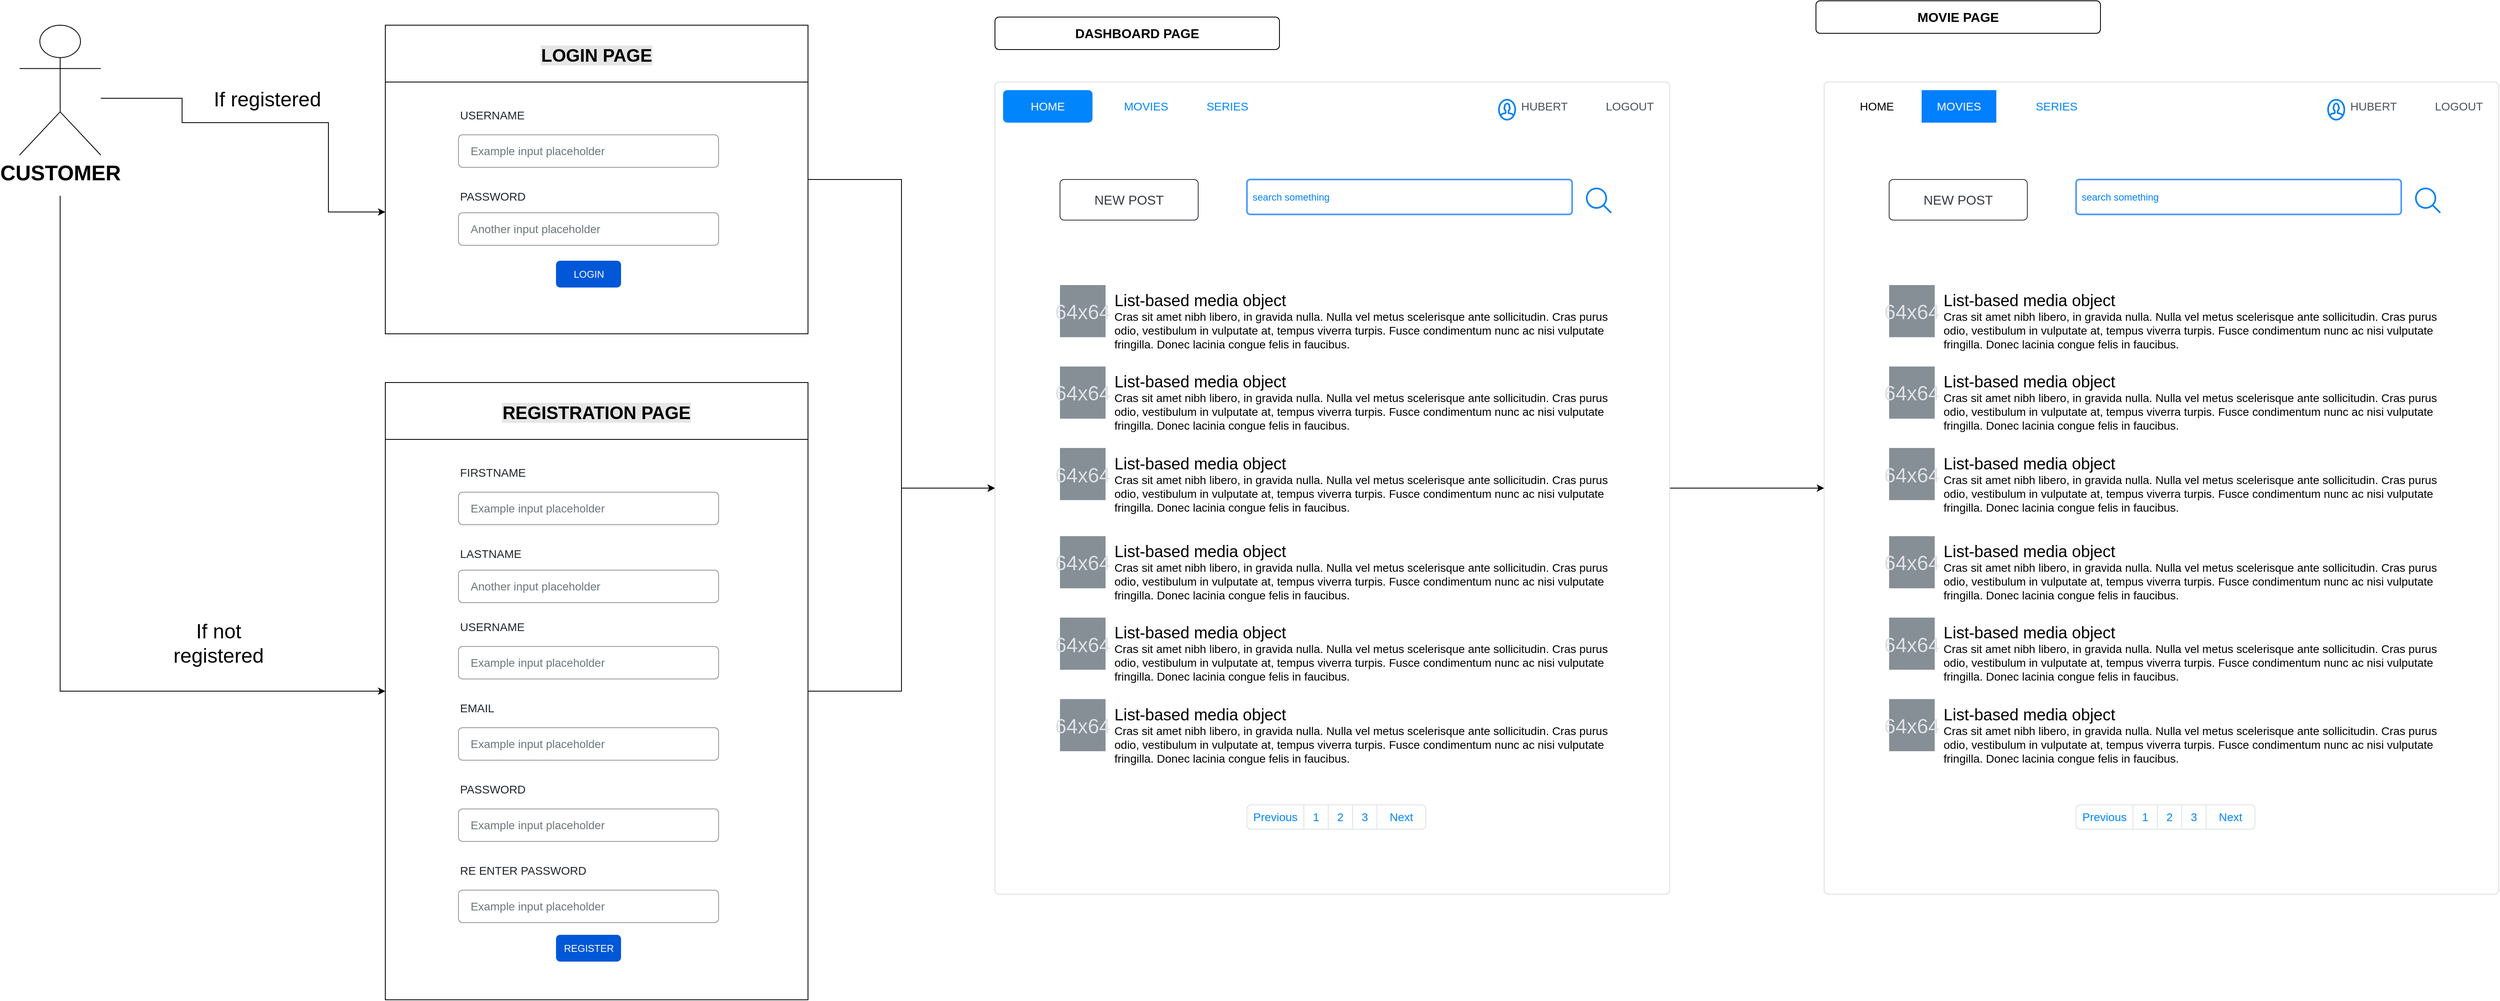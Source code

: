 <mxfile version="14.6.11" type="github">
  <diagram id="TFVVUKBu-hhXwRltEdNP" name="flow">
    <mxGraphModel dx="4063" dy="2177" grid="1" gridSize="10" guides="0" tooltips="1" connect="1" arrows="1" fold="1" page="1" pageScale="1" pageWidth="5000" pageHeight="3000" math="0" shadow="0">
      <root>
        <mxCell id="0" />
        <mxCell id="1" parent="0" />
        <mxCell id="IsKmeeJijTPSRjMwdKZ4-13" style="edgeStyle=orthogonalEdgeStyle;rounded=0;orthogonalLoop=1;jettySize=auto;html=1;fontSize=25;" edge="1" parent="1" source="IsKmeeJijTPSRjMwdKZ4-1">
          <mxGeometry relative="1" as="geometry">
            <mxPoint x="610" y="290" as="targetPoint" />
            <Array as="points">
              <mxPoint x="360" y="150" />
              <mxPoint x="360" y="180" />
              <mxPoint x="540" y="180" />
              <mxPoint x="540" y="290" />
            </Array>
          </mxGeometry>
        </mxCell>
        <mxCell id="IsKmeeJijTPSRjMwdKZ4-22" style="edgeStyle=orthogonalEdgeStyle;rounded=0;orthogonalLoop=1;jettySize=auto;html=1;entryX=0;entryY=0.5;entryDx=0;entryDy=0;fontSize=25;" edge="1" parent="1" target="IsKmeeJijTPSRjMwdKZ4-14">
          <mxGeometry relative="1" as="geometry">
            <mxPoint x="210" y="270" as="sourcePoint" />
            <Array as="points">
              <mxPoint x="210" y="880" />
            </Array>
          </mxGeometry>
        </mxCell>
        <mxCell id="IsKmeeJijTPSRjMwdKZ4-1" value="&lt;font style=&quot;font-size: 26px&quot;&gt;CUSTOMER&lt;/font&gt;" style="shape=umlActor;verticalLabelPosition=bottom;verticalAlign=top;html=1;outlineConnect=0;fontStyle=1" vertex="1" parent="1">
          <mxGeometry x="160" y="60" width="100" height="160" as="geometry" />
        </mxCell>
        <mxCell id="IsKmeeJijTPSRjMwdKZ4-71" style="edgeStyle=orthogonalEdgeStyle;rounded=0;orthogonalLoop=1;jettySize=auto;html=1;fontSize=25;fontColor=#007FFF;" edge="1" parent="1" source="IsKmeeJijTPSRjMwdKZ4-4" target="IsKmeeJijTPSRjMwdKZ4-46">
          <mxGeometry relative="1" as="geometry" />
        </mxCell>
        <mxCell id="IsKmeeJijTPSRjMwdKZ4-4" value="LOGIN PAGE" style="swimlane;fontSize=22;startSize=70;labelBackgroundColor=#E6E6E6;" vertex="1" parent="1">
          <mxGeometry x="610" y="60" width="520" height="380" as="geometry" />
        </mxCell>
        <mxCell id="IsKmeeJijTPSRjMwdKZ4-27" value="Example input placeholder" style="html=1;shadow=0;dashed=0;shape=mxgraph.bootstrap.rrect;rSize=5;fillColor=none;strokeColor=#999999;align=left;spacing=15;fontSize=14;fontColor=#6C767D;labelBackgroundColor=none;" vertex="1" parent="IsKmeeJijTPSRjMwdKZ4-4">
          <mxGeometry width="320" height="40" relative="1" as="geometry">
            <mxPoint x="90" y="135" as="offset" />
          </mxGeometry>
        </mxCell>
        <mxCell id="IsKmeeJijTPSRjMwdKZ4-29" value="Another input placeholder" style="html=1;shadow=0;dashed=0;shape=mxgraph.bootstrap.rrect;rSize=5;fillColor=none;strokeColor=#999999;align=left;spacing=15;fontSize=14;fontColor=#6C767D;labelBackgroundColor=none;" vertex="1" parent="IsKmeeJijTPSRjMwdKZ4-4">
          <mxGeometry width="320" height="40" relative="1" as="geometry">
            <mxPoint x="90" y="231" as="offset" />
          </mxGeometry>
        </mxCell>
        <mxCell id="IsKmeeJijTPSRjMwdKZ4-26" value="USERNAME" style="fillColor=none;strokeColor=none;align=left;fontSize=14;fontColor=#212529;labelBackgroundColor=none;" vertex="1" parent="IsKmeeJijTPSRjMwdKZ4-4">
          <mxGeometry x="90" y="90" width="260" height="40" as="geometry" />
        </mxCell>
        <mxCell id="IsKmeeJijTPSRjMwdKZ4-28" value="PASSWORD" style="fillColor=none;strokeColor=none;align=left;fontSize=14;fontColor=#212529;labelBackgroundColor=none;" vertex="1" parent="IsKmeeJijTPSRjMwdKZ4-4">
          <mxGeometry width="260" height="40" relative="1" as="geometry">
            <mxPoint x="90" y="190" as="offset" />
          </mxGeometry>
        </mxCell>
        <mxCell id="IsKmeeJijTPSRjMwdKZ4-30" value="LOGIN" style="rounded=1;fillColor=#0057D8;align=center;strokeColor=none;html=1;fontColor=#ffffff;fontSize=12;labelBackgroundColor=none;" vertex="1" parent="IsKmeeJijTPSRjMwdKZ4-4">
          <mxGeometry x="210" y="290" width="80" height="33" as="geometry" />
        </mxCell>
        <mxCell id="IsKmeeJijTPSRjMwdKZ4-72" style="edgeStyle=orthogonalEdgeStyle;rounded=0;orthogonalLoop=1;jettySize=auto;html=1;fontSize=25;fontColor=#007FFF;" edge="1" parent="1" source="IsKmeeJijTPSRjMwdKZ4-14" target="IsKmeeJijTPSRjMwdKZ4-46">
          <mxGeometry relative="1" as="geometry" />
        </mxCell>
        <mxCell id="IsKmeeJijTPSRjMwdKZ4-14" value="REGISTRATION PAGE" style="swimlane;fontSize=22;startSize=70;labelBackgroundColor=#E6E6E6;" vertex="1" parent="1">
          <mxGeometry x="610" y="500" width="520" height="760" as="geometry" />
        </mxCell>
        <mxCell id="IsKmeeJijTPSRjMwdKZ4-32" value="Example input placeholder" style="html=1;shadow=0;dashed=0;shape=mxgraph.bootstrap.rrect;rSize=5;fillColor=none;strokeColor=#999999;align=left;spacing=15;fontSize=14;fontColor=#6C767D;labelBackgroundColor=none;" vertex="1" parent="IsKmeeJijTPSRjMwdKZ4-14">
          <mxGeometry x="90" y="135" width="320" height="40" as="geometry" />
        </mxCell>
        <mxCell id="IsKmeeJijTPSRjMwdKZ4-33" value="Another input placeholder" style="html=1;shadow=0;dashed=0;shape=mxgraph.bootstrap.rrect;rSize=5;fillColor=none;strokeColor=#999999;align=left;spacing=15;fontSize=14;fontColor=#6C767D;labelBackgroundColor=none;" vertex="1" parent="IsKmeeJijTPSRjMwdKZ4-14">
          <mxGeometry x="90" y="231" width="320" height="40" as="geometry" />
        </mxCell>
        <mxCell id="IsKmeeJijTPSRjMwdKZ4-34" value="FIRSTNAME" style="fillColor=none;strokeColor=none;align=left;fontSize=14;fontColor=#212529;labelBackgroundColor=none;" vertex="1" parent="IsKmeeJijTPSRjMwdKZ4-14">
          <mxGeometry x="90" y="90" width="260" height="40" as="geometry" />
        </mxCell>
        <mxCell id="IsKmeeJijTPSRjMwdKZ4-35" value="LASTNAME" style="fillColor=none;strokeColor=none;align=left;fontSize=14;fontColor=#212529;labelBackgroundColor=none;" vertex="1" parent="IsKmeeJijTPSRjMwdKZ4-14">
          <mxGeometry x="90" y="190" width="260" height="40" as="geometry" />
        </mxCell>
        <mxCell id="IsKmeeJijTPSRjMwdKZ4-36" value="Example input placeholder" style="html=1;shadow=0;dashed=0;shape=mxgraph.bootstrap.rrect;rSize=5;fillColor=none;strokeColor=#999999;align=left;spacing=15;fontSize=14;fontColor=#6C767D;labelBackgroundColor=none;" vertex="1" parent="IsKmeeJijTPSRjMwdKZ4-14">
          <mxGeometry x="90" y="325" width="320" height="40" as="geometry" />
        </mxCell>
        <mxCell id="IsKmeeJijTPSRjMwdKZ4-37" value="USERNAME" style="fillColor=none;strokeColor=none;align=left;fontSize=14;fontColor=#212529;labelBackgroundColor=none;" vertex="1" parent="IsKmeeJijTPSRjMwdKZ4-14">
          <mxGeometry x="90" y="280" width="260" height="40" as="geometry" />
        </mxCell>
        <mxCell id="IsKmeeJijTPSRjMwdKZ4-38" value="Example input placeholder" style="html=1;shadow=0;dashed=0;shape=mxgraph.bootstrap.rrect;rSize=5;fillColor=none;strokeColor=#999999;align=left;spacing=15;fontSize=14;fontColor=#6C767D;labelBackgroundColor=none;" vertex="1" parent="IsKmeeJijTPSRjMwdKZ4-14">
          <mxGeometry x="90" y="425" width="320" height="40" as="geometry" />
        </mxCell>
        <mxCell id="IsKmeeJijTPSRjMwdKZ4-39" value="EMAIL" style="fillColor=none;strokeColor=none;align=left;fontSize=14;fontColor=#212529;labelBackgroundColor=none;" vertex="1" parent="IsKmeeJijTPSRjMwdKZ4-14">
          <mxGeometry x="90" y="380" width="260" height="40" as="geometry" />
        </mxCell>
        <mxCell id="IsKmeeJijTPSRjMwdKZ4-40" value="Example input placeholder" style="html=1;shadow=0;dashed=0;shape=mxgraph.bootstrap.rrect;rSize=5;fillColor=none;strokeColor=#999999;align=left;spacing=15;fontSize=14;fontColor=#6C767D;labelBackgroundColor=none;" vertex="1" parent="IsKmeeJijTPSRjMwdKZ4-14">
          <mxGeometry x="90" y="525" width="320" height="40" as="geometry" />
        </mxCell>
        <mxCell id="IsKmeeJijTPSRjMwdKZ4-41" value="PASSWORD" style="fillColor=none;strokeColor=none;align=left;fontSize=14;fontColor=#212529;labelBackgroundColor=none;" vertex="1" parent="IsKmeeJijTPSRjMwdKZ4-14">
          <mxGeometry x="90" y="480" width="260" height="40" as="geometry" />
        </mxCell>
        <mxCell id="IsKmeeJijTPSRjMwdKZ4-42" value="Example input placeholder" style="html=1;shadow=0;dashed=0;shape=mxgraph.bootstrap.rrect;rSize=5;fillColor=none;strokeColor=#999999;align=left;spacing=15;fontSize=14;fontColor=#6C767D;labelBackgroundColor=none;" vertex="1" parent="IsKmeeJijTPSRjMwdKZ4-14">
          <mxGeometry x="90" y="625" width="320" height="40" as="geometry" />
        </mxCell>
        <mxCell id="IsKmeeJijTPSRjMwdKZ4-43" value="RE ENTER PASSWORD" style="fillColor=none;strokeColor=none;align=left;fontSize=14;fontColor=#212529;labelBackgroundColor=none;" vertex="1" parent="IsKmeeJijTPSRjMwdKZ4-14">
          <mxGeometry x="90" y="580" width="260" height="40" as="geometry" />
        </mxCell>
        <mxCell id="IsKmeeJijTPSRjMwdKZ4-44" value="REGISTER" style="rounded=1;fillColor=#0057D8;align=center;strokeColor=none;html=1;fontColor=#ffffff;fontSize=12;labelBackgroundColor=none;" vertex="1" parent="IsKmeeJijTPSRjMwdKZ4-14">
          <mxGeometry x="210" y="680" width="80" height="33" as="geometry" />
        </mxCell>
        <mxCell id="IsKmeeJijTPSRjMwdKZ4-23" value="If registered" style="text;html=1;strokeColor=none;fillColor=none;align=center;verticalAlign=middle;whiteSpace=wrap;rounded=0;labelBackgroundColor=none;fontSize=25;" vertex="1" parent="1">
          <mxGeometry x="380" y="140" width="170" height="20" as="geometry" />
        </mxCell>
        <mxCell id="IsKmeeJijTPSRjMwdKZ4-25" value="If not registered" style="text;html=1;strokeColor=none;fillColor=none;align=center;verticalAlign=middle;whiteSpace=wrap;rounded=0;labelBackgroundColor=none;fontSize=25;" vertex="1" parent="1">
          <mxGeometry x="320" y="810" width="170" height="20" as="geometry" />
        </mxCell>
        <mxCell id="IsKmeeJijTPSRjMwdKZ4-132" style="edgeStyle=orthogonalEdgeStyle;rounded=0;orthogonalLoop=1;jettySize=auto;html=1;fontSize=25;fontColor=#FFFFFF;" edge="1" parent="1" source="IsKmeeJijTPSRjMwdKZ4-46" target="IsKmeeJijTPSRjMwdKZ4-99">
          <mxGeometry relative="1" as="geometry" />
        </mxCell>
        <mxCell id="IsKmeeJijTPSRjMwdKZ4-46" value="" style="html=1;shadow=0;dashed=0;shape=mxgraph.bootstrap.rrect;rSize=5;strokeColor=#DFDFDF;html=1;whiteSpace=wrap;fillColor=#FFFFFF;fontColor=#000000;labelBackgroundColor=none;fontSize=25;align=center;" vertex="1" parent="1">
          <mxGeometry x="1360" y="130" width="830" height="1000" as="geometry" />
        </mxCell>
        <mxCell id="IsKmeeJijTPSRjMwdKZ4-48" value="HOME" style="html=1;shadow=0;dashed=0;shape=mxgraph.bootstrap.rrect;arcSize=5;strokeColor=none;fillColor=#0085FC;rSize=5;perimeter=none;whiteSpace=wrap;resizeWidth=1;align=center;spacing=20;fontSize=14;fontColor=#ffffff;labelBackgroundColor=none;" vertex="1" parent="IsKmeeJijTPSRjMwdKZ4-46">
          <mxGeometry width="110" height="40" relative="1" as="geometry">
            <mxPoint x="10" y="10" as="offset" />
          </mxGeometry>
        </mxCell>
        <mxCell id="IsKmeeJijTPSRjMwdKZ4-49" value="MOVIES" style="strokeColor=none;fillColor=none;rSize=5;perimeter=none;whiteSpace=wrap;resizeWidth=1;align=center;spacing=20;fontSize=14;fontColor=#0085FC;" vertex="1" parent="IsKmeeJijTPSRjMwdKZ4-46">
          <mxGeometry width="51.875" height="40" relative="1" as="geometry">
            <mxPoint x="160" y="10" as="offset" />
          </mxGeometry>
        </mxCell>
        <mxCell id="IsKmeeJijTPSRjMwdKZ4-50" value="LOGOUT" style="strokeColor=none;fillColor=none;rSize=5;perimeter=none;whiteSpace=wrap;resizeWidth=1;align=center;spacing=20;fontSize=14;fontColor=#0085FC;fontColor=#4B5259;" vertex="1" parent="IsKmeeJijTPSRjMwdKZ4-46">
          <mxGeometry width="62.25" height="40" relative="1" as="geometry">
            <mxPoint x="750" y="10" as="offset" />
          </mxGeometry>
        </mxCell>
        <mxCell id="IsKmeeJijTPSRjMwdKZ4-59" value="HUBERT" style="strokeColor=none;fillColor=none;rSize=5;perimeter=none;whiteSpace=wrap;resizeWidth=1;align=center;spacing=20;fontSize=14;fontColor=#0085FC;fontColor=#4B5259;" vertex="1" parent="IsKmeeJijTPSRjMwdKZ4-46">
          <mxGeometry width="62.25" height="40" relative="1" as="geometry">
            <mxPoint x="645" y="10" as="offset" />
          </mxGeometry>
        </mxCell>
        <mxCell id="IsKmeeJijTPSRjMwdKZ4-60" value="SERIES" style="strokeColor=none;fillColor=none;rSize=5;perimeter=none;whiteSpace=wrap;resizeWidth=1;align=center;spacing=20;fontSize=14;fontColor=#0085FC;" vertex="1" parent="IsKmeeJijTPSRjMwdKZ4-46">
          <mxGeometry width="51.875" height="40" relative="1" as="geometry">
            <mxPoint x="260" y="10" as="offset" />
          </mxGeometry>
        </mxCell>
        <mxCell id="IsKmeeJijTPSRjMwdKZ4-61" value="" style="html=1;verticalLabelPosition=bottom;align=center;labelBackgroundColor=#ffffff;verticalAlign=top;strokeWidth=2;strokeColor=#0080F0;shadow=0;dashed=0;shape=mxgraph.ios7.icons.user;fontSize=25;" vertex="1" parent="IsKmeeJijTPSRjMwdKZ4-46">
          <mxGeometry x="620" y="21.691" width="20" height="24.691" as="geometry" />
        </mxCell>
        <mxCell id="IsKmeeJijTPSRjMwdKZ4-62" value="" style="shape=image;html=1;verticalAlign=top;verticalLabelPosition=bottom;labelBackgroundColor=#ffffff;imageAspect=0;aspect=fixed;image=https://cdn4.iconfinder.com/data/icons/glyphs/24/icons_exit2-128.png;fontSize=25;align=center;fontColor=#007FFF;" vertex="1" parent="IsKmeeJijTPSRjMwdKZ4-46">
          <mxGeometry x="718" y="19.753" width="29" height="29" as="geometry" />
        </mxCell>
        <mxCell id="IsKmeeJijTPSRjMwdKZ4-74" value="search something" style="rounded=1;arcSize=9;align=left;spacingLeft=5;strokeColor=#4C9AFF;html=1;strokeWidth=2;fontSize=12;labelBackgroundColor=none;fontColor=#007FFF;" vertex="1" parent="IsKmeeJijTPSRjMwdKZ4-46">
          <mxGeometry x="310" y="120" width="400" height="43" as="geometry" />
        </mxCell>
        <mxCell id="IsKmeeJijTPSRjMwdKZ4-75" value="" style="html=1;verticalLabelPosition=bottom;align=center;labelBackgroundColor=#ffffff;verticalAlign=top;strokeWidth=2;strokeColor=#0080F0;shadow=0;dashed=0;shape=mxgraph.ios7.icons.looking_glass;fontSize=25;fontColor=#007FFF;" vertex="1" parent="IsKmeeJijTPSRjMwdKZ4-46">
          <mxGeometry x="728" y="131" width="30" height="30" as="geometry" />
        </mxCell>
        <mxCell id="IsKmeeJijTPSRjMwdKZ4-90" value="" style="html=1;shadow=0;dashed=0;shape=mxgraph.bootstrap.rrect;rSize=5;strokeColor=#DEE2E6;html=1;whiteSpace=wrap;fillColor=#ffffff;fontColor=#0085FC;fontSize=14;labelBackgroundColor=none;align=center;" vertex="1" parent="IsKmeeJijTPSRjMwdKZ4-46">
          <mxGeometry x="310" y="890" width="220" height="30" as="geometry" />
        </mxCell>
        <mxCell id="IsKmeeJijTPSRjMwdKZ4-91" value="Previous" style="strokeColor=inherit;fillColor=inherit;gradientColor=inherit;fontColor=inherit;html=1;shadow=0;dashed=0;shape=mxgraph.bootstrap.leftButton;rSize=5;perimeter=none;whiteSpace=wrap;resizeHeight=1;fontSize=14;" vertex="1" parent="IsKmeeJijTPSRjMwdKZ4-90">
          <mxGeometry width="70" height="30" relative="1" as="geometry" />
        </mxCell>
        <mxCell id="IsKmeeJijTPSRjMwdKZ4-92" value="1" style="strokeColor=inherit;fillColor=inherit;gradientColor=inherit;fontColor=inherit;html=1;shadow=0;dashed=0;perimeter=none;whiteSpace=wrap;resizeHeight=1;fontSize=14;" vertex="1" parent="IsKmeeJijTPSRjMwdKZ4-90">
          <mxGeometry width="30" height="30" relative="1" as="geometry">
            <mxPoint x="70" as="offset" />
          </mxGeometry>
        </mxCell>
        <mxCell id="IsKmeeJijTPSRjMwdKZ4-93" value="2" style="strokeColor=inherit;fillColor=inherit;gradientColor=inherit;fontColor=inherit;html=1;shadow=0;dashed=0;perimeter=none;whiteSpace=wrap;resizeHeight=1;fontSize=14;" vertex="1" parent="IsKmeeJijTPSRjMwdKZ4-90">
          <mxGeometry width="30" height="30" relative="1" as="geometry">
            <mxPoint x="100" as="offset" />
          </mxGeometry>
        </mxCell>
        <mxCell id="IsKmeeJijTPSRjMwdKZ4-94" value="3" style="strokeColor=inherit;fillColor=inherit;gradientColor=inherit;fontColor=inherit;html=1;shadow=0;dashed=0;perimeter=none;whiteSpace=wrap;resizeHeight=1;fontSize=14;" vertex="1" parent="IsKmeeJijTPSRjMwdKZ4-90">
          <mxGeometry width="30" height="30" relative="1" as="geometry">
            <mxPoint x="130" as="offset" />
          </mxGeometry>
        </mxCell>
        <mxCell id="IsKmeeJijTPSRjMwdKZ4-95" value="Next" style="strokeColor=inherit;fillColor=inherit;gradientColor=inherit;fontColor=inherit;html=1;shadow=0;dashed=0;shape=mxgraph.bootstrap.rightButton;rSize=5;perimeter=none;whiteSpace=wrap;resizeHeight=1;fontSize=14;" vertex="1" parent="IsKmeeJijTPSRjMwdKZ4-90">
          <mxGeometry x="1" width="60" height="30" relative="1" as="geometry">
            <mxPoint x="-60" as="offset" />
          </mxGeometry>
        </mxCell>
        <mxCell id="IsKmeeJijTPSRjMwdKZ4-96" value="" style="group" vertex="1" connectable="0" parent="IsKmeeJijTPSRjMwdKZ4-46">
          <mxGeometry x="80" y="250" width="700.69" height="600" as="geometry" />
        </mxCell>
        <mxCell id="IsKmeeJijTPSRjMwdKZ4-82" value="" style="group" vertex="1" connectable="0" parent="IsKmeeJijTPSRjMwdKZ4-96">
          <mxGeometry width="700.69" height="290.84" as="geometry" />
        </mxCell>
        <mxCell id="IsKmeeJijTPSRjMwdKZ4-76" value="64x64" style="strokeColor=none;html=1;whiteSpace=wrap;fillColor=#868E96;fontColor=#DEE2E6;labelBackgroundColor=none;fontSize=25;align=center;" vertex="1" parent="IsKmeeJijTPSRjMwdKZ4-82">
          <mxGeometry width="56.055" height="64.185" as="geometry" />
        </mxCell>
        <mxCell id="IsKmeeJijTPSRjMwdKZ4-77" value="&lt;font style=&quot;font-size: 20px&quot;&gt;List-based media object&lt;/font&gt;&lt;br&gt;Cras sit amet nibh libero, in gravida nulla. Nulla vel metus scelerisque ante sollicitudin. Cras purus odio, vestibulum in vulputate at, tempus viverra turpis. Fusce condimentum nunc ac nisi vulputate fringilla. Donec lacinia congue felis in faucibus." style="strokeColor=none;fillColor=none;fontColor=#000000;perimeter=none;whiteSpace=wrap;resizeWidth=1;align=left;spacing=2;fontSize=14;verticalAlign=top;html=1;labelBackgroundColor=none;" vertex="1" parent="IsKmeeJijTPSRjMwdKZ4-82">
          <mxGeometry x="64.814" width="635.876" height="90.261" as="geometry" />
        </mxCell>
        <mxCell id="IsKmeeJijTPSRjMwdKZ4-78" value="64x64" style="strokeColor=none;html=1;whiteSpace=wrap;fillColor=#868E96;fontColor=#DEE2E6;labelBackgroundColor=none;fontSize=25;align=center;" vertex="1" parent="IsKmeeJijTPSRjMwdKZ4-82">
          <mxGeometry y="100.29" width="56.055" height="64.185" as="geometry" />
        </mxCell>
        <mxCell id="IsKmeeJijTPSRjMwdKZ4-79" value="&lt;font style=&quot;font-size: 20px&quot;&gt;List-based media object&lt;/font&gt;&lt;br&gt;Cras sit amet nibh libero, in gravida nulla. Nulla vel metus scelerisque ante sollicitudin. Cras purus odio, vestibulum in vulputate at, tempus viverra turpis. Fusce condimentum nunc ac nisi vulputate fringilla. Donec lacinia congue felis in faucibus." style="strokeColor=none;fillColor=none;fontColor=#000000;perimeter=none;whiteSpace=wrap;resizeWidth=1;align=left;spacing=2;fontSize=14;verticalAlign=top;html=1;labelBackgroundColor=none;" vertex="1" parent="IsKmeeJijTPSRjMwdKZ4-82">
          <mxGeometry x="64.814" y="100.29" width="635.876" height="90.261" as="geometry" />
        </mxCell>
        <mxCell id="IsKmeeJijTPSRjMwdKZ4-80" value="64x64" style="strokeColor=none;html=1;whiteSpace=wrap;fillColor=#868E96;fontColor=#DEE2E6;labelBackgroundColor=none;fontSize=25;align=center;" vertex="1" parent="IsKmeeJijTPSRjMwdKZ4-82">
          <mxGeometry y="200.579" width="56.055" height="64.185" as="geometry" />
        </mxCell>
        <mxCell id="IsKmeeJijTPSRjMwdKZ4-81" value="&lt;font style=&quot;font-size: 20px&quot;&gt;List-based media object&lt;/font&gt;&lt;br&gt;Cras sit amet nibh libero, in gravida nulla. Nulla vel metus scelerisque ante sollicitudin. Cras purus odio, vestibulum in vulputate at, tempus viverra turpis. Fusce condimentum nunc ac nisi vulputate fringilla. Donec lacinia congue felis in faucibus." style="strokeColor=none;fillColor=none;fontColor=#000000;perimeter=none;whiteSpace=wrap;resizeWidth=1;align=left;spacing=2;fontSize=14;verticalAlign=top;html=1;labelBackgroundColor=none;" vertex="1" parent="IsKmeeJijTPSRjMwdKZ4-82">
          <mxGeometry x="64.814" y="200.579" width="635.876" height="90.261" as="geometry" />
        </mxCell>
        <mxCell id="IsKmeeJijTPSRjMwdKZ4-83" value="" style="group" vertex="1" connectable="0" parent="IsKmeeJijTPSRjMwdKZ4-96">
          <mxGeometry y="309.16" width="700.69" height="290.84" as="geometry" />
        </mxCell>
        <mxCell id="IsKmeeJijTPSRjMwdKZ4-84" value="64x64" style="strokeColor=none;html=1;whiteSpace=wrap;fillColor=#868E96;fontColor=#DEE2E6;labelBackgroundColor=none;fontSize=25;align=center;" vertex="1" parent="IsKmeeJijTPSRjMwdKZ4-83">
          <mxGeometry width="56.055" height="64.185" as="geometry" />
        </mxCell>
        <mxCell id="IsKmeeJijTPSRjMwdKZ4-85" value="&lt;font style=&quot;font-size: 20px&quot;&gt;List-based media object&lt;/font&gt;&lt;br&gt;Cras sit amet nibh libero, in gravida nulla. Nulla vel metus scelerisque ante sollicitudin. Cras purus odio, vestibulum in vulputate at, tempus viverra turpis. Fusce condimentum nunc ac nisi vulputate fringilla. Donec lacinia congue felis in faucibus." style="strokeColor=none;fillColor=none;fontColor=#000000;perimeter=none;whiteSpace=wrap;resizeWidth=1;align=left;spacing=2;fontSize=14;verticalAlign=top;html=1;labelBackgroundColor=none;" vertex="1" parent="IsKmeeJijTPSRjMwdKZ4-83">
          <mxGeometry x="64.814" width="635.876" height="90.261" as="geometry" />
        </mxCell>
        <mxCell id="IsKmeeJijTPSRjMwdKZ4-86" value="64x64" style="strokeColor=none;html=1;whiteSpace=wrap;fillColor=#868E96;fontColor=#DEE2E6;labelBackgroundColor=none;fontSize=25;align=center;" vertex="1" parent="IsKmeeJijTPSRjMwdKZ4-83">
          <mxGeometry y="100.29" width="56.055" height="64.185" as="geometry" />
        </mxCell>
        <mxCell id="IsKmeeJijTPSRjMwdKZ4-87" value="&lt;font style=&quot;font-size: 20px&quot;&gt;List-based media object&lt;/font&gt;&lt;br&gt;Cras sit amet nibh libero, in gravida nulla. Nulla vel metus scelerisque ante sollicitudin. Cras purus odio, vestibulum in vulputate at, tempus viverra turpis. Fusce condimentum nunc ac nisi vulputate fringilla. Donec lacinia congue felis in faucibus." style="strokeColor=none;fillColor=none;fontColor=#000000;perimeter=none;whiteSpace=wrap;resizeWidth=1;align=left;spacing=2;fontSize=14;verticalAlign=top;html=1;labelBackgroundColor=none;" vertex="1" parent="IsKmeeJijTPSRjMwdKZ4-83">
          <mxGeometry x="64.814" y="100.29" width="635.876" height="90.261" as="geometry" />
        </mxCell>
        <mxCell id="IsKmeeJijTPSRjMwdKZ4-88" value="64x64" style="strokeColor=none;html=1;whiteSpace=wrap;fillColor=#868E96;fontColor=#DEE2E6;labelBackgroundColor=none;fontSize=25;align=center;" vertex="1" parent="IsKmeeJijTPSRjMwdKZ4-83">
          <mxGeometry y="200.579" width="56.055" height="64.185" as="geometry" />
        </mxCell>
        <mxCell id="IsKmeeJijTPSRjMwdKZ4-89" value="&lt;font style=&quot;font-size: 20px&quot;&gt;List-based media object&lt;/font&gt;&lt;br&gt;Cras sit amet nibh libero, in gravida nulla. Nulla vel metus scelerisque ante sollicitudin. Cras purus odio, vestibulum in vulputate at, tempus viverra turpis. Fusce condimentum nunc ac nisi vulputate fringilla. Donec lacinia congue felis in faucibus." style="strokeColor=none;fillColor=none;fontColor=#000000;perimeter=none;whiteSpace=wrap;resizeWidth=1;align=left;spacing=2;fontSize=14;verticalAlign=top;html=1;labelBackgroundColor=none;" vertex="1" parent="IsKmeeJijTPSRjMwdKZ4-83">
          <mxGeometry x="64.814" y="200.579" width="635.876" height="90.261" as="geometry" />
        </mxCell>
        <mxCell id="IsKmeeJijTPSRjMwdKZ4-97" value="NEW POST" style="html=1;shadow=0;dashed=0;shape=mxgraph.bootstrap.rrect;rSize=5;strokeColor=#343A40;strokeWidth=1;fillColor=none;fontColor=#343A40;whiteSpace=wrap;align=center;verticalAlign=middle;spacingLeft=0;fontStyle=0;fontSize=16;spacing=5;labelBackgroundColor=none;" vertex="1" parent="IsKmeeJijTPSRjMwdKZ4-46">
          <mxGeometry x="80" y="120" width="170" height="50" as="geometry" />
        </mxCell>
        <mxCell id="IsKmeeJijTPSRjMwdKZ4-98" value="&lt;font color=&quot;#000000&quot;&gt;DASHBOARD PAGE&lt;/font&gt;" style="html=1;shadow=0;dashed=0;shape=mxgraph.bootstrap.rrect;rSize=5;strokeWidth=1;fillColor=none;fontColor=#33A64C;whiteSpace=wrap;align=center;verticalAlign=middle;spacingLeft=0;fontStyle=1;fontSize=16;spacing=5;labelBackgroundColor=none;" vertex="1" parent="1">
          <mxGeometry x="1360" y="50" width="350" height="40" as="geometry" />
        </mxCell>
        <mxCell id="IsKmeeJijTPSRjMwdKZ4-99" value="" style="html=1;shadow=0;dashed=0;shape=mxgraph.bootstrap.rrect;rSize=5;strokeColor=#DFDFDF;html=1;whiteSpace=wrap;fillColor=#FFFFFF;fontColor=#000000;labelBackgroundColor=none;fontSize=25;align=center;" vertex="1" parent="1">
          <mxGeometry x="2380" y="130" width="830" height="1000" as="geometry" />
        </mxCell>
        <mxCell id="IsKmeeJijTPSRjMwdKZ4-100" value="HOME" style="html=1;shadow=0;dashed=0;shape=mxgraph.bootstrap.rrect;arcSize=5;strokeColor=none;rSize=5;perimeter=none;whiteSpace=wrap;resizeWidth=1;align=center;spacing=20;fontSize=14;labelBackgroundColor=none;fillColor=#FFFFFF;" vertex="1" parent="IsKmeeJijTPSRjMwdKZ4-99">
          <mxGeometry width="110" height="40" relative="1" as="geometry">
            <mxPoint x="10" y="10" as="offset" />
          </mxGeometry>
        </mxCell>
        <mxCell id="IsKmeeJijTPSRjMwdKZ4-101" value="MOVIES" style="strokeColor=none;rSize=5;perimeter=none;whiteSpace=wrap;resizeWidth=1;align=center;spacing=20;fontSize=14;fillColor=#007FFF;fontColor=#FFFFFF;" vertex="1" parent="IsKmeeJijTPSRjMwdKZ4-99">
          <mxGeometry width="91.88" height="40" relative="1" as="geometry">
            <mxPoint x="120" y="10" as="offset" />
          </mxGeometry>
        </mxCell>
        <mxCell id="IsKmeeJijTPSRjMwdKZ4-102" value="LOGOUT" style="strokeColor=none;fillColor=none;rSize=5;perimeter=none;whiteSpace=wrap;resizeWidth=1;align=center;spacing=20;fontSize=14;fontColor=#0085FC;fontColor=#4B5259;" vertex="1" parent="IsKmeeJijTPSRjMwdKZ4-99">
          <mxGeometry width="62.25" height="40" relative="1" as="geometry">
            <mxPoint x="750" y="10" as="offset" />
          </mxGeometry>
        </mxCell>
        <mxCell id="IsKmeeJijTPSRjMwdKZ4-103" value="HUBERT" style="strokeColor=none;fillColor=none;rSize=5;perimeter=none;whiteSpace=wrap;resizeWidth=1;align=center;spacing=20;fontSize=14;fontColor=#0085FC;fontColor=#4B5259;" vertex="1" parent="IsKmeeJijTPSRjMwdKZ4-99">
          <mxGeometry width="62.25" height="40" relative="1" as="geometry">
            <mxPoint x="645" y="10" as="offset" />
          </mxGeometry>
        </mxCell>
        <mxCell id="IsKmeeJijTPSRjMwdKZ4-104" value="SERIES" style="strokeColor=none;fillColor=none;rSize=5;perimeter=none;whiteSpace=wrap;resizeWidth=1;align=center;spacing=20;fontSize=14;fontColor=#0085FC;" vertex="1" parent="IsKmeeJijTPSRjMwdKZ4-99">
          <mxGeometry width="51.875" height="40" relative="1" as="geometry">
            <mxPoint x="260" y="10" as="offset" />
          </mxGeometry>
        </mxCell>
        <mxCell id="IsKmeeJijTPSRjMwdKZ4-105" value="" style="html=1;verticalLabelPosition=bottom;align=center;labelBackgroundColor=#ffffff;verticalAlign=top;strokeWidth=2;strokeColor=#0080F0;shadow=0;dashed=0;shape=mxgraph.ios7.icons.user;fontSize=25;" vertex="1" parent="IsKmeeJijTPSRjMwdKZ4-99">
          <mxGeometry x="620" y="21.691" width="20" height="24.691" as="geometry" />
        </mxCell>
        <mxCell id="IsKmeeJijTPSRjMwdKZ4-106" value="" style="shape=image;html=1;verticalAlign=top;verticalLabelPosition=bottom;labelBackgroundColor=#ffffff;imageAspect=0;aspect=fixed;image=https://cdn4.iconfinder.com/data/icons/glyphs/24/icons_exit2-128.png;fontSize=25;align=center;fontColor=#007FFF;" vertex="1" parent="IsKmeeJijTPSRjMwdKZ4-99">
          <mxGeometry x="718" y="19.753" width="29" height="29" as="geometry" />
        </mxCell>
        <mxCell id="IsKmeeJijTPSRjMwdKZ4-107" value="search something" style="rounded=1;arcSize=9;align=left;spacingLeft=5;strokeColor=#4C9AFF;html=1;strokeWidth=2;fontSize=12;labelBackgroundColor=none;fontColor=#007FFF;" vertex="1" parent="IsKmeeJijTPSRjMwdKZ4-99">
          <mxGeometry x="310" y="120" width="400" height="43" as="geometry" />
        </mxCell>
        <mxCell id="IsKmeeJijTPSRjMwdKZ4-108" value="" style="html=1;verticalLabelPosition=bottom;align=center;labelBackgroundColor=#ffffff;verticalAlign=top;strokeWidth=2;strokeColor=#0080F0;shadow=0;dashed=0;shape=mxgraph.ios7.icons.looking_glass;fontSize=25;fontColor=#007FFF;" vertex="1" parent="IsKmeeJijTPSRjMwdKZ4-99">
          <mxGeometry x="728" y="131" width="30" height="30" as="geometry" />
        </mxCell>
        <mxCell id="IsKmeeJijTPSRjMwdKZ4-109" value="" style="html=1;shadow=0;dashed=0;shape=mxgraph.bootstrap.rrect;rSize=5;strokeColor=#DEE2E6;html=1;whiteSpace=wrap;fillColor=#ffffff;fontColor=#0085FC;fontSize=14;labelBackgroundColor=none;align=center;" vertex="1" parent="IsKmeeJijTPSRjMwdKZ4-99">
          <mxGeometry x="310" y="890" width="220" height="30" as="geometry" />
        </mxCell>
        <mxCell id="IsKmeeJijTPSRjMwdKZ4-110" value="Previous" style="strokeColor=inherit;fillColor=inherit;gradientColor=inherit;fontColor=inherit;html=1;shadow=0;dashed=0;shape=mxgraph.bootstrap.leftButton;rSize=5;perimeter=none;whiteSpace=wrap;resizeHeight=1;fontSize=14;" vertex="1" parent="IsKmeeJijTPSRjMwdKZ4-109">
          <mxGeometry width="70" height="30" relative="1" as="geometry" />
        </mxCell>
        <mxCell id="IsKmeeJijTPSRjMwdKZ4-111" value="1" style="strokeColor=inherit;fillColor=inherit;gradientColor=inherit;fontColor=inherit;html=1;shadow=0;dashed=0;perimeter=none;whiteSpace=wrap;resizeHeight=1;fontSize=14;" vertex="1" parent="IsKmeeJijTPSRjMwdKZ4-109">
          <mxGeometry width="30" height="30" relative="1" as="geometry">
            <mxPoint x="70" as="offset" />
          </mxGeometry>
        </mxCell>
        <mxCell id="IsKmeeJijTPSRjMwdKZ4-112" value="2" style="strokeColor=inherit;fillColor=inherit;gradientColor=inherit;fontColor=inherit;html=1;shadow=0;dashed=0;perimeter=none;whiteSpace=wrap;resizeHeight=1;fontSize=14;" vertex="1" parent="IsKmeeJijTPSRjMwdKZ4-109">
          <mxGeometry width="30" height="30" relative="1" as="geometry">
            <mxPoint x="100" as="offset" />
          </mxGeometry>
        </mxCell>
        <mxCell id="IsKmeeJijTPSRjMwdKZ4-113" value="3" style="strokeColor=inherit;fillColor=inherit;gradientColor=inherit;fontColor=inherit;html=1;shadow=0;dashed=0;perimeter=none;whiteSpace=wrap;resizeHeight=1;fontSize=14;" vertex="1" parent="IsKmeeJijTPSRjMwdKZ4-109">
          <mxGeometry width="30" height="30" relative="1" as="geometry">
            <mxPoint x="130" as="offset" />
          </mxGeometry>
        </mxCell>
        <mxCell id="IsKmeeJijTPSRjMwdKZ4-114" value="Next" style="strokeColor=inherit;fillColor=inherit;gradientColor=inherit;fontColor=inherit;html=1;shadow=0;dashed=0;shape=mxgraph.bootstrap.rightButton;rSize=5;perimeter=none;whiteSpace=wrap;resizeHeight=1;fontSize=14;" vertex="1" parent="IsKmeeJijTPSRjMwdKZ4-109">
          <mxGeometry x="1" width="60" height="30" relative="1" as="geometry">
            <mxPoint x="-60" as="offset" />
          </mxGeometry>
        </mxCell>
        <mxCell id="IsKmeeJijTPSRjMwdKZ4-115" value="" style="group" vertex="1" connectable="0" parent="IsKmeeJijTPSRjMwdKZ4-99">
          <mxGeometry x="80" y="250" width="700.69" height="600" as="geometry" />
        </mxCell>
        <mxCell id="IsKmeeJijTPSRjMwdKZ4-116" value="" style="group" vertex="1" connectable="0" parent="IsKmeeJijTPSRjMwdKZ4-115">
          <mxGeometry width="700.69" height="290.84" as="geometry" />
        </mxCell>
        <mxCell id="IsKmeeJijTPSRjMwdKZ4-117" value="64x64" style="strokeColor=none;html=1;whiteSpace=wrap;fillColor=#868E96;fontColor=#DEE2E6;labelBackgroundColor=none;fontSize=25;align=center;" vertex="1" parent="IsKmeeJijTPSRjMwdKZ4-116">
          <mxGeometry width="56.055" height="64.185" as="geometry" />
        </mxCell>
        <mxCell id="IsKmeeJijTPSRjMwdKZ4-118" value="&lt;font style=&quot;font-size: 20px&quot;&gt;List-based media object&lt;/font&gt;&lt;br&gt;Cras sit amet nibh libero, in gravida nulla. Nulla vel metus scelerisque ante sollicitudin. Cras purus odio, vestibulum in vulputate at, tempus viverra turpis. Fusce condimentum nunc ac nisi vulputate fringilla. Donec lacinia congue felis in faucibus." style="strokeColor=none;fillColor=none;fontColor=#000000;perimeter=none;whiteSpace=wrap;resizeWidth=1;align=left;spacing=2;fontSize=14;verticalAlign=top;html=1;labelBackgroundColor=none;" vertex="1" parent="IsKmeeJijTPSRjMwdKZ4-116">
          <mxGeometry x="64.814" width="635.876" height="90.261" as="geometry" />
        </mxCell>
        <mxCell id="IsKmeeJijTPSRjMwdKZ4-119" value="64x64" style="strokeColor=none;html=1;whiteSpace=wrap;fillColor=#868E96;fontColor=#DEE2E6;labelBackgroundColor=none;fontSize=25;align=center;" vertex="1" parent="IsKmeeJijTPSRjMwdKZ4-116">
          <mxGeometry y="100.29" width="56.055" height="64.185" as="geometry" />
        </mxCell>
        <mxCell id="IsKmeeJijTPSRjMwdKZ4-120" value="&lt;font style=&quot;font-size: 20px&quot;&gt;List-based media object&lt;/font&gt;&lt;br&gt;Cras sit amet nibh libero, in gravida nulla. Nulla vel metus scelerisque ante sollicitudin. Cras purus odio, vestibulum in vulputate at, tempus viverra turpis. Fusce condimentum nunc ac nisi vulputate fringilla. Donec lacinia congue felis in faucibus." style="strokeColor=none;fillColor=none;fontColor=#000000;perimeter=none;whiteSpace=wrap;resizeWidth=1;align=left;spacing=2;fontSize=14;verticalAlign=top;html=1;labelBackgroundColor=none;" vertex="1" parent="IsKmeeJijTPSRjMwdKZ4-116">
          <mxGeometry x="64.814" y="100.29" width="635.876" height="90.261" as="geometry" />
        </mxCell>
        <mxCell id="IsKmeeJijTPSRjMwdKZ4-121" value="64x64" style="strokeColor=none;html=1;whiteSpace=wrap;fillColor=#868E96;fontColor=#DEE2E6;labelBackgroundColor=none;fontSize=25;align=center;" vertex="1" parent="IsKmeeJijTPSRjMwdKZ4-116">
          <mxGeometry y="200.579" width="56.055" height="64.185" as="geometry" />
        </mxCell>
        <mxCell id="IsKmeeJijTPSRjMwdKZ4-122" value="&lt;font style=&quot;font-size: 20px&quot;&gt;List-based media object&lt;/font&gt;&lt;br&gt;Cras sit amet nibh libero, in gravida nulla. Nulla vel metus scelerisque ante sollicitudin. Cras purus odio, vestibulum in vulputate at, tempus viverra turpis. Fusce condimentum nunc ac nisi vulputate fringilla. Donec lacinia congue felis in faucibus." style="strokeColor=none;fillColor=none;fontColor=#000000;perimeter=none;whiteSpace=wrap;resizeWidth=1;align=left;spacing=2;fontSize=14;verticalAlign=top;html=1;labelBackgroundColor=none;" vertex="1" parent="IsKmeeJijTPSRjMwdKZ4-116">
          <mxGeometry x="64.814" y="200.579" width="635.876" height="90.261" as="geometry" />
        </mxCell>
        <mxCell id="IsKmeeJijTPSRjMwdKZ4-123" value="" style="group" vertex="1" connectable="0" parent="IsKmeeJijTPSRjMwdKZ4-115">
          <mxGeometry y="309.16" width="700.69" height="290.84" as="geometry" />
        </mxCell>
        <mxCell id="IsKmeeJijTPSRjMwdKZ4-124" value="64x64" style="strokeColor=none;html=1;whiteSpace=wrap;fillColor=#868E96;fontColor=#DEE2E6;labelBackgroundColor=none;fontSize=25;align=center;" vertex="1" parent="IsKmeeJijTPSRjMwdKZ4-123">
          <mxGeometry width="56.055" height="64.185" as="geometry" />
        </mxCell>
        <mxCell id="IsKmeeJijTPSRjMwdKZ4-125" value="&lt;font style=&quot;font-size: 20px&quot;&gt;List-based media object&lt;/font&gt;&lt;br&gt;Cras sit amet nibh libero, in gravida nulla. Nulla vel metus scelerisque ante sollicitudin. Cras purus odio, vestibulum in vulputate at, tempus viverra turpis. Fusce condimentum nunc ac nisi vulputate fringilla. Donec lacinia congue felis in faucibus." style="strokeColor=none;fillColor=none;fontColor=#000000;perimeter=none;whiteSpace=wrap;resizeWidth=1;align=left;spacing=2;fontSize=14;verticalAlign=top;html=1;labelBackgroundColor=none;" vertex="1" parent="IsKmeeJijTPSRjMwdKZ4-123">
          <mxGeometry x="64.814" width="635.876" height="90.261" as="geometry" />
        </mxCell>
        <mxCell id="IsKmeeJijTPSRjMwdKZ4-126" value="64x64" style="strokeColor=none;html=1;whiteSpace=wrap;fillColor=#868E96;fontColor=#DEE2E6;labelBackgroundColor=none;fontSize=25;align=center;" vertex="1" parent="IsKmeeJijTPSRjMwdKZ4-123">
          <mxGeometry y="100.29" width="56.055" height="64.185" as="geometry" />
        </mxCell>
        <mxCell id="IsKmeeJijTPSRjMwdKZ4-127" value="&lt;font style=&quot;font-size: 20px&quot;&gt;List-based media object&lt;/font&gt;&lt;br&gt;Cras sit amet nibh libero, in gravida nulla. Nulla vel metus scelerisque ante sollicitudin. Cras purus odio, vestibulum in vulputate at, tempus viverra turpis. Fusce condimentum nunc ac nisi vulputate fringilla. Donec lacinia congue felis in faucibus." style="strokeColor=none;fillColor=none;fontColor=#000000;perimeter=none;whiteSpace=wrap;resizeWidth=1;align=left;spacing=2;fontSize=14;verticalAlign=top;html=1;labelBackgroundColor=none;" vertex="1" parent="IsKmeeJijTPSRjMwdKZ4-123">
          <mxGeometry x="64.814" y="100.29" width="635.876" height="90.261" as="geometry" />
        </mxCell>
        <mxCell id="IsKmeeJijTPSRjMwdKZ4-128" value="64x64" style="strokeColor=none;html=1;whiteSpace=wrap;fillColor=#868E96;fontColor=#DEE2E6;labelBackgroundColor=none;fontSize=25;align=center;" vertex="1" parent="IsKmeeJijTPSRjMwdKZ4-123">
          <mxGeometry y="200.579" width="56.055" height="64.185" as="geometry" />
        </mxCell>
        <mxCell id="IsKmeeJijTPSRjMwdKZ4-129" value="&lt;font style=&quot;font-size: 20px&quot;&gt;List-based media object&lt;/font&gt;&lt;br&gt;Cras sit amet nibh libero, in gravida nulla. Nulla vel metus scelerisque ante sollicitudin. Cras purus odio, vestibulum in vulputate at, tempus viverra turpis. Fusce condimentum nunc ac nisi vulputate fringilla. Donec lacinia congue felis in faucibus." style="strokeColor=none;fillColor=none;fontColor=#000000;perimeter=none;whiteSpace=wrap;resizeWidth=1;align=left;spacing=2;fontSize=14;verticalAlign=top;html=1;labelBackgroundColor=none;" vertex="1" parent="IsKmeeJijTPSRjMwdKZ4-123">
          <mxGeometry x="64.814" y="200.579" width="635.876" height="90.261" as="geometry" />
        </mxCell>
        <mxCell id="IsKmeeJijTPSRjMwdKZ4-130" value="NEW POST" style="html=1;shadow=0;dashed=0;shape=mxgraph.bootstrap.rrect;rSize=5;strokeColor=#343A40;strokeWidth=1;fillColor=none;fontColor=#343A40;whiteSpace=wrap;align=center;verticalAlign=middle;spacingLeft=0;fontStyle=0;fontSize=16;spacing=5;labelBackgroundColor=none;" vertex="1" parent="IsKmeeJijTPSRjMwdKZ4-99">
          <mxGeometry x="80" y="120" width="170" height="50" as="geometry" />
        </mxCell>
        <mxCell id="IsKmeeJijTPSRjMwdKZ4-131" value="&lt;font color=&quot;#000000&quot;&gt;MOVIE PAGE&lt;/font&gt;" style="html=1;shadow=0;dashed=0;shape=mxgraph.bootstrap.rrect;rSize=5;strokeWidth=1;fillColor=none;fontColor=#33A64C;whiteSpace=wrap;align=center;verticalAlign=middle;spacingLeft=0;fontStyle=1;fontSize=16;spacing=5;labelBackgroundColor=none;" vertex="1" parent="1">
          <mxGeometry x="2370" y="30" width="350" height="40" as="geometry" />
        </mxCell>
      </root>
    </mxGraphModel>
  </diagram>
</mxfile>
